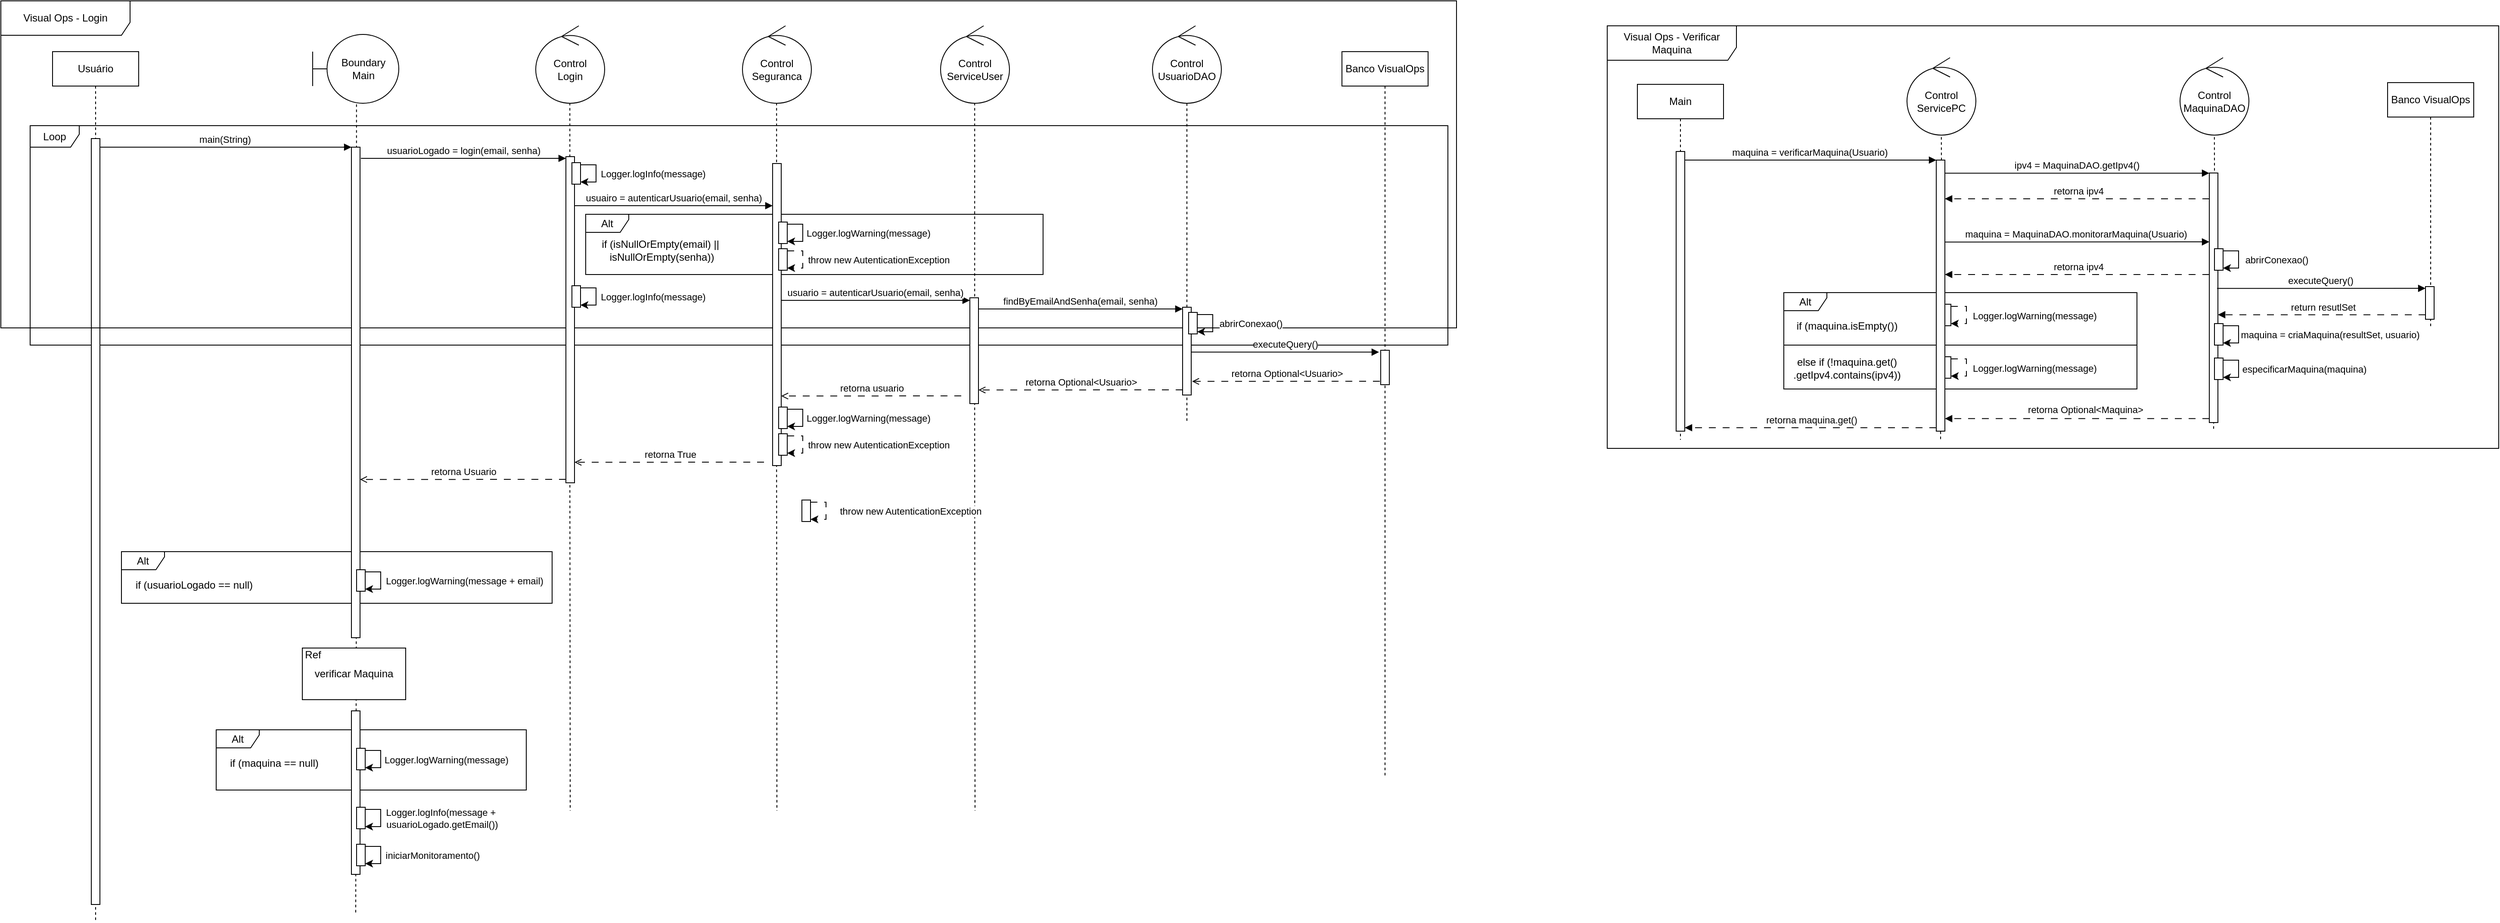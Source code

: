 <mxfile version="24.4.4" type="github">
  <diagram name="Page-1" id="2YBvvXClWsGukQMizWep">
    <mxGraphModel dx="1327" dy="399" grid="1" gridSize="10" guides="1" tooltips="1" connect="1" arrows="1" fold="1" page="1" pageScale="1" pageWidth="850" pageHeight="1100" math="0" shadow="0">
      <root>
        <mxCell id="0" />
        <mxCell id="1" parent="0" />
        <mxCell id="_bEzwFX_pjWzvq1VgmYF-178" value="Alt" style="shape=umlFrame;whiteSpace=wrap;html=1;pointerEvents=0;width=50;height=21;" vertex="1" parent="1">
          <mxGeometry x="-450" y="640" width="500" height="60" as="geometry" />
        </mxCell>
        <mxCell id="_bEzwFX_pjWzvq1VgmYF-5" style="edgeStyle=orthogonalEdgeStyle;rounded=0;orthogonalLoop=1;jettySize=auto;html=1;dashed=1;endArrow=none;endFill=0;exitX=0.509;exitY=1.015;exitDx=0;exitDy=0;exitPerimeter=0;" edge="1" parent="1" source="_bEzwFX_pjWzvq1VgmYF-9">
          <mxGeometry relative="1" as="geometry">
            <mxPoint x="-178" y="1061" as="targetPoint" />
            <mxPoint x="-178" y="150.0" as="sourcePoint" />
          </mxGeometry>
        </mxCell>
        <mxCell id="_bEzwFX_pjWzvq1VgmYF-90" style="edgeStyle=orthogonalEdgeStyle;rounded=0;orthogonalLoop=1;jettySize=auto;html=1;dashed=1;endArrow=none;endFill=0;" edge="1" parent="1" source="_bEzwFX_pjWzvq1VgmYF-89">
          <mxGeometry relative="1" as="geometry">
            <mxPoint x="787" y="490" as="targetPoint" />
          </mxGeometry>
        </mxCell>
        <mxCell id="_bEzwFX_pjWzvq1VgmYF-3" value="Loop" style="shape=umlFrame;whiteSpace=wrap;html=1;pointerEvents=0;width=57;height=25;" vertex="1" parent="1">
          <mxGeometry x="-556" y="145" width="1646" height="255" as="geometry" />
        </mxCell>
        <mxCell id="_bEzwFX_pjWzvq1VgmYF-4" value="Alt" style="shape=umlFrame;whiteSpace=wrap;html=1;pointerEvents=0;width=50;height=21;" vertex="1" parent="1">
          <mxGeometry x="89" y="248" width="531" height="70" as="geometry" />
        </mxCell>
        <mxCell id="_bEzwFX_pjWzvq1VgmYF-6" value="Usuário" style="shape=umlLifeline;perimeter=lifelinePerimeter;whiteSpace=wrap;html=1;container=0;dropTarget=0;collapsible=0;recursiveResize=0;outlineConnect=0;portConstraint=eastwest;newEdgeStyle={&quot;edgeStyle&quot;:&quot;elbowEdgeStyle&quot;,&quot;elbow&quot;:&quot;vertical&quot;,&quot;curved&quot;:0,&quot;rounded&quot;:0};" vertex="1" parent="1">
          <mxGeometry x="-530" y="59" width="100" height="1011" as="geometry" />
        </mxCell>
        <mxCell id="_bEzwFX_pjWzvq1VgmYF-7" value="main(String)" style="html=1;verticalAlign=bottom;endArrow=block;edgeStyle=elbowEdgeStyle;elbow=vertical;curved=0;rounded=0;" edge="1" parent="1" source="_bEzwFX_pjWzvq1VgmYF-8" target="_bEzwFX_pjWzvq1VgmYF-22">
          <mxGeometry x="-0.007" relative="1" as="geometry">
            <mxPoint x="-375" y="180" as="sourcePoint" />
            <Array as="points">
              <mxPoint x="-390" y="170" />
            </Array>
            <mxPoint as="offset" />
          </mxGeometry>
        </mxCell>
        <mxCell id="_bEzwFX_pjWzvq1VgmYF-8" value="" style="html=1;points=[];perimeter=orthogonalPerimeter;outlineConnect=0;targetShapes=umlLifeline;portConstraint=eastwest;newEdgeStyle={&quot;edgeStyle&quot;:&quot;elbowEdgeStyle&quot;,&quot;elbow&quot;:&quot;vertical&quot;,&quot;curved&quot;:0,&quot;rounded&quot;:0};" vertex="1" parent="1">
          <mxGeometry x="-485" y="160" width="10" height="890" as="geometry" />
        </mxCell>
        <mxCell id="_bEzwFX_pjWzvq1VgmYF-9" value="Boundary&lt;div&gt;&lt;span style=&quot;background-color: initial;&quot;&gt;Main&lt;/span&gt;&lt;/div&gt;" style="shape=umlBoundary;whiteSpace=wrap;html=1;" vertex="1" parent="1">
          <mxGeometry x="-228" y="39" width="100" height="80" as="geometry" />
        </mxCell>
        <mxCell id="_bEzwFX_pjWzvq1VgmYF-10" style="edgeStyle=orthogonalEdgeStyle;rounded=0;orthogonalLoop=1;jettySize=auto;html=1;dashed=1;endArrow=none;endFill=0;exitX=0.495;exitY=0.995;exitDx=0;exitDy=0;exitPerimeter=0;" edge="1" parent="1" source="_bEzwFX_pjWzvq1VgmYF-11">
          <mxGeometry relative="1" as="geometry">
            <mxPoint x="71" y="941" as="targetPoint" />
            <mxPoint x="71.0" y="150.0" as="sourcePoint" />
          </mxGeometry>
        </mxCell>
        <mxCell id="_bEzwFX_pjWzvq1VgmYF-11" value="Control&lt;div&gt;&lt;span style=&quot;background-color: initial;&quot;&gt;Login&lt;/span&gt;&lt;/div&gt;" style="ellipse;shape=umlControl;whiteSpace=wrap;html=1;" vertex="1" parent="1">
          <mxGeometry x="31" y="29" width="80" height="90" as="geometry" />
        </mxCell>
        <mxCell id="_bEzwFX_pjWzvq1VgmYF-12" value="Visual Ops - Login" style="shape=umlFrame;whiteSpace=wrap;html=1;pointerEvents=0;width=150;height=40;" vertex="1" parent="1">
          <mxGeometry x="-590" width="1690" height="380" as="geometry" />
        </mxCell>
        <mxCell id="_bEzwFX_pjWzvq1VgmYF-14" value="Banco VisualOps" style="shape=umlLifeline;perimeter=lifelinePerimeter;whiteSpace=wrap;html=1;container=0;dropTarget=0;collapsible=0;recursiveResize=0;outlineConnect=0;portConstraint=eastwest;newEdgeStyle={&quot;edgeStyle&quot;:&quot;elbowEdgeStyle&quot;,&quot;elbow&quot;:&quot;vertical&quot;,&quot;curved&quot;:0,&quot;rounded&quot;:0};" vertex="1" parent="1">
          <mxGeometry x="967" y="59" width="100" height="841" as="geometry" />
        </mxCell>
        <mxCell id="_bEzwFX_pjWzvq1VgmYF-19" value="if (isNullOrEmpty(email) ||&amp;nbsp;&lt;div&gt;isNullOrEmpty(senha))&lt;/div&gt;" style="text;html=1;align=center;verticalAlign=middle;resizable=0;points=[];autosize=1;strokeColor=none;fillColor=none;" vertex="1" parent="1">
          <mxGeometry x="97" y="270" width="160" height="40" as="geometry" />
        </mxCell>
        <mxCell id="_bEzwFX_pjWzvq1VgmYF-22" value="" style="html=1;points=[];perimeter=orthogonalPerimeter;outlineConnect=0;targetShapes=umlLifeline;portConstraint=eastwest;newEdgeStyle={&quot;edgeStyle&quot;:&quot;elbowEdgeStyle&quot;,&quot;elbow&quot;:&quot;vertical&quot;,&quot;curved&quot;:0,&quot;rounded&quot;:0};" vertex="1" parent="1">
          <mxGeometry x="-183" y="170" width="10" height="570" as="geometry" />
        </mxCell>
        <mxCell id="_bEzwFX_pjWzvq1VgmYF-74" style="edgeStyle=orthogonalEdgeStyle;rounded=0;orthogonalLoop=1;jettySize=auto;html=1;dashed=1;endArrow=none;endFill=0;exitX=0.495;exitY=0.995;exitDx=0;exitDy=0;exitPerimeter=0;" edge="1" parent="1" source="_bEzwFX_pjWzvq1VgmYF-75">
          <mxGeometry relative="1" as="geometry">
            <mxPoint x="541" y="941" as="targetPoint" />
            <mxPoint x="541.0" y="150.0" as="sourcePoint" />
          </mxGeometry>
        </mxCell>
        <mxCell id="_bEzwFX_pjWzvq1VgmYF-75" value="Control ServiceUser" style="ellipse;shape=umlControl;whiteSpace=wrap;html=1;" vertex="1" parent="1">
          <mxGeometry x="501" y="29" width="80" height="90" as="geometry" />
        </mxCell>
        <mxCell id="_bEzwFX_pjWzvq1VgmYF-76" style="edgeStyle=orthogonalEdgeStyle;rounded=0;orthogonalLoop=1;jettySize=auto;html=1;dashed=1;endArrow=none;endFill=0;exitX=0.495;exitY=0.995;exitDx=0;exitDy=0;exitPerimeter=0;" edge="1" parent="1" source="_bEzwFX_pjWzvq1VgmYF-77">
          <mxGeometry relative="1" as="geometry">
            <mxPoint x="311" y="941" as="targetPoint" />
            <mxPoint x="311.0" y="150.0" as="sourcePoint" />
          </mxGeometry>
        </mxCell>
        <mxCell id="_bEzwFX_pjWzvq1VgmYF-77" value="Control Seguranca" style="ellipse;shape=umlControl;whiteSpace=wrap;html=1;" vertex="1" parent="1">
          <mxGeometry x="271" y="29" width="80" height="90" as="geometry" />
        </mxCell>
        <mxCell id="_bEzwFX_pjWzvq1VgmYF-78" value="usuarioLogado = login(email, senha)" style="html=1;verticalAlign=bottom;endArrow=block;edgeStyle=elbowEdgeStyle;elbow=vertical;curved=0;rounded=0;" edge="1" parent="1">
          <mxGeometry x="-0.004" relative="1" as="geometry">
            <mxPoint x="-172" y="183" as="sourcePoint" />
            <Array as="points">
              <mxPoint x="-87" y="183" />
            </Array>
            <mxPoint x="66" y="183" as="targetPoint" />
            <mxPoint as="offset" />
          </mxGeometry>
        </mxCell>
        <mxCell id="_bEzwFX_pjWzvq1VgmYF-79" value="" style="html=1;points=[];perimeter=orthogonalPerimeter;outlineConnect=0;targetShapes=umlLifeline;portConstraint=eastwest;newEdgeStyle={&quot;edgeStyle&quot;:&quot;elbowEdgeStyle&quot;,&quot;elbow&quot;:&quot;vertical&quot;,&quot;curved&quot;:0,&quot;rounded&quot;:0};" vertex="1" parent="1">
          <mxGeometry x="66" y="181" width="10" height="379" as="geometry" />
        </mxCell>
        <mxCell id="_bEzwFX_pjWzvq1VgmYF-80" value="usuairo = autenticarUsuario(email, senha)" style="html=1;verticalAlign=bottom;endArrow=block;edgeStyle=elbowEdgeStyle;elbow=vertical;curved=0;rounded=0;" edge="1" parent="1" target="_bEzwFX_pjWzvq1VgmYF-81">
          <mxGeometry x="-0.003" relative="1" as="geometry">
            <mxPoint x="76" y="238" as="sourcePoint" />
            <Array as="points">
              <mxPoint x="161" y="238" />
            </Array>
            <mxPoint x="296" y="238" as="targetPoint" />
            <mxPoint as="offset" />
          </mxGeometry>
        </mxCell>
        <mxCell id="_bEzwFX_pjWzvq1VgmYF-81" value="" style="html=1;points=[];perimeter=orthogonalPerimeter;outlineConnect=0;targetShapes=umlLifeline;portConstraint=eastwest;newEdgeStyle={&quot;edgeStyle&quot;:&quot;elbowEdgeStyle&quot;,&quot;elbow&quot;:&quot;vertical&quot;,&quot;curved&quot;:0,&quot;rounded&quot;:0};" vertex="1" parent="1">
          <mxGeometry x="306" y="189" width="10" height="351" as="geometry" />
        </mxCell>
        <mxCell id="_bEzwFX_pjWzvq1VgmYF-82" value="usuario = autenticarUsuario(email, senha)" style="html=1;verticalAlign=bottom;endArrow=block;edgeStyle=elbowEdgeStyle;elbow=vertical;curved=0;rounded=0;" edge="1" parent="1" target="_bEzwFX_pjWzvq1VgmYF-83">
          <mxGeometry x="-0.005" relative="1" as="geometry">
            <mxPoint x="316" y="348" as="sourcePoint" />
            <Array as="points">
              <mxPoint x="401" y="348" />
            </Array>
            <mxPoint x="525" y="348" as="targetPoint" />
            <mxPoint as="offset" />
          </mxGeometry>
        </mxCell>
        <mxCell id="_bEzwFX_pjWzvq1VgmYF-83" value="" style="html=1;points=[];perimeter=orthogonalPerimeter;outlineConnect=0;targetShapes=umlLifeline;portConstraint=eastwest;newEdgeStyle={&quot;edgeStyle&quot;:&quot;elbowEdgeStyle&quot;,&quot;elbow&quot;:&quot;vertical&quot;,&quot;curved&quot;:0,&quot;rounded&quot;:0};" vertex="1" parent="1">
          <mxGeometry x="535" y="345" width="10" height="123" as="geometry" />
        </mxCell>
        <mxCell id="_bEzwFX_pjWzvq1VgmYF-17" style="edgeStyle=elbowEdgeStyle;rounded=0;orthogonalLoop=1;jettySize=auto;html=1;elbow=horizontal;curved=0;dashed=1;dashPattern=8 8;" edge="1" parent="1" source="_bEzwFX_pjWzvq1VgmYF-24" target="_bEzwFX_pjWzvq1VgmYF-24">
          <mxGeometry relative="1" as="geometry">
            <Array as="points">
              <mxPoint x="341" y="301" />
            </Array>
          </mxGeometry>
        </mxCell>
        <mxCell id="_bEzwFX_pjWzvq1VgmYF-18" value="throw new AutenticationException" style="edgeLabel;html=1;align=center;verticalAlign=middle;resizable=0;points=[];" vertex="1" connectable="0" parent="_bEzwFX_pjWzvq1VgmYF-17">
          <mxGeometry x="0.232" relative="1" as="geometry">
            <mxPoint x="88" y="-6" as="offset" />
          </mxGeometry>
        </mxCell>
        <mxCell id="_bEzwFX_pjWzvq1VgmYF-24" value="" style="html=1;points=[];perimeter=orthogonalPerimeter;outlineConnect=0;targetShapes=umlLifeline;portConstraint=eastwest;newEdgeStyle={&quot;edgeStyle&quot;:&quot;elbowEdgeStyle&quot;,&quot;elbow&quot;:&quot;vertical&quot;,&quot;curved&quot;:0,&quot;rounded&quot;:0};" vertex="1" parent="1">
          <mxGeometry x="313" y="288" width="10" height="25" as="geometry" />
        </mxCell>
        <mxCell id="_bEzwFX_pjWzvq1VgmYF-86" style="edgeStyle=elbowEdgeStyle;rounded=0;orthogonalLoop=1;jettySize=auto;html=1;elbow=horizontal;curved=0;dashed=1;dashPattern=8 8;" edge="1" parent="1" source="_bEzwFX_pjWzvq1VgmYF-88" target="_bEzwFX_pjWzvq1VgmYF-88">
          <mxGeometry relative="1" as="geometry">
            <Array as="points">
              <mxPoint x="368" y="593" />
            </Array>
          </mxGeometry>
        </mxCell>
        <mxCell id="_bEzwFX_pjWzvq1VgmYF-87" value="throw new AutenticationException" style="edgeLabel;html=1;align=center;verticalAlign=middle;resizable=0;points=[];" vertex="1" connectable="0" parent="_bEzwFX_pjWzvq1VgmYF-86">
          <mxGeometry x="0.232" relative="1" as="geometry">
            <mxPoint x="98" y="-6" as="offset" />
          </mxGeometry>
        </mxCell>
        <mxCell id="_bEzwFX_pjWzvq1VgmYF-88" value="" style="html=1;points=[];perimeter=orthogonalPerimeter;outlineConnect=0;targetShapes=umlLifeline;portConstraint=eastwest;newEdgeStyle={&quot;edgeStyle&quot;:&quot;elbowEdgeStyle&quot;,&quot;elbow&quot;:&quot;vertical&quot;,&quot;curved&quot;:0,&quot;rounded&quot;:0};" vertex="1" parent="1">
          <mxGeometry x="340" y="580" width="10" height="25" as="geometry" />
        </mxCell>
        <mxCell id="_bEzwFX_pjWzvq1VgmYF-20" style="edgeStyle=elbowEdgeStyle;rounded=0;orthogonalLoop=1;jettySize=auto;html=1;elbow=horizontal;curved=0;" edge="1" parent="1" source="_bEzwFX_pjWzvq1VgmYF-23" target="_bEzwFX_pjWzvq1VgmYF-23">
          <mxGeometry relative="1" as="geometry">
            <Array as="points">
              <mxPoint x="341" y="270" />
            </Array>
          </mxGeometry>
        </mxCell>
        <mxCell id="_bEzwFX_pjWzvq1VgmYF-21" value="Logger.logWarning(message)" style="edgeLabel;html=1;align=center;verticalAlign=middle;resizable=0;points=[];" vertex="1" connectable="0" parent="_bEzwFX_pjWzvq1VgmYF-20">
          <mxGeometry x="0.232" relative="1" as="geometry">
            <mxPoint x="76" y="-6" as="offset" />
          </mxGeometry>
        </mxCell>
        <mxCell id="_bEzwFX_pjWzvq1VgmYF-23" value="" style="html=1;points=[];perimeter=orthogonalPerimeter;outlineConnect=0;targetShapes=umlLifeline;portConstraint=eastwest;newEdgeStyle={&quot;edgeStyle&quot;:&quot;elbowEdgeStyle&quot;,&quot;elbow&quot;:&quot;vertical&quot;,&quot;curved&quot;:0,&quot;rounded&quot;:0};" vertex="1" parent="1">
          <mxGeometry x="313" y="257" width="10" height="25" as="geometry" />
        </mxCell>
        <mxCell id="_bEzwFX_pjWzvq1VgmYF-84" value="findByEmailAndSenha(email, senha)" style="html=1;verticalAlign=bottom;endArrow=block;edgeStyle=elbowEdgeStyle;elbow=vertical;curved=0;rounded=0;" edge="1" parent="1">
          <mxGeometry x="-0.003" relative="1" as="geometry">
            <mxPoint x="545" y="358" as="sourcePoint" />
            <Array as="points">
              <mxPoint x="630" y="358" />
            </Array>
            <mxPoint x="782" y="358" as="targetPoint" />
            <mxPoint as="offset" />
          </mxGeometry>
        </mxCell>
        <mxCell id="_bEzwFX_pjWzvq1VgmYF-85" value="" style="html=1;points=[];perimeter=orthogonalPerimeter;outlineConnect=0;targetShapes=umlLifeline;portConstraint=eastwest;newEdgeStyle={&quot;edgeStyle&quot;:&quot;elbowEdgeStyle&quot;,&quot;elbow&quot;:&quot;vertical&quot;,&quot;curved&quot;:0,&quot;rounded&quot;:0};" vertex="1" parent="1">
          <mxGeometry x="782" y="356" width="10" height="102" as="geometry" />
        </mxCell>
        <mxCell id="_bEzwFX_pjWzvq1VgmYF-89" value="Control UsuarioDAO" style="ellipse;shape=umlControl;whiteSpace=wrap;html=1;" vertex="1" parent="1">
          <mxGeometry x="747" y="29" width="80" height="90" as="geometry" />
        </mxCell>
        <mxCell id="_bEzwFX_pjWzvq1VgmYF-91" value="" style="html=1;points=[];perimeter=orthogonalPerimeter;outlineConnect=0;targetShapes=umlLifeline;portConstraint=eastwest;newEdgeStyle={&quot;edgeStyle&quot;:&quot;elbowEdgeStyle&quot;,&quot;elbow&quot;:&quot;vertical&quot;,&quot;curved&quot;:0,&quot;rounded&quot;:0};" vertex="1" parent="1">
          <mxGeometry x="1012" y="406" width="10" height="40" as="geometry" />
        </mxCell>
        <mxCell id="_bEzwFX_pjWzvq1VgmYF-92" style="edgeStyle=elbowEdgeStyle;rounded=0;orthogonalLoop=1;jettySize=auto;html=1;elbow=horizontal;curved=0;" edge="1" parent="1" source="_bEzwFX_pjWzvq1VgmYF-94" target="_bEzwFX_pjWzvq1VgmYF-94">
          <mxGeometry relative="1" as="geometry">
            <Array as="points">
              <mxPoint x="817" y="375" />
            </Array>
          </mxGeometry>
        </mxCell>
        <mxCell id="_bEzwFX_pjWzvq1VgmYF-93" value="abrirConexao()" style="edgeLabel;html=1;align=center;verticalAlign=middle;resizable=0;points=[];" vertex="1" connectable="0" parent="_bEzwFX_pjWzvq1VgmYF-92">
          <mxGeometry x="0.232" relative="1" as="geometry">
            <mxPoint x="44" y="-6" as="offset" />
          </mxGeometry>
        </mxCell>
        <mxCell id="_bEzwFX_pjWzvq1VgmYF-94" value="" style="html=1;points=[];perimeter=orthogonalPerimeter;outlineConnect=0;targetShapes=umlLifeline;portConstraint=eastwest;newEdgeStyle={&quot;edgeStyle&quot;:&quot;elbowEdgeStyle&quot;,&quot;elbow&quot;:&quot;vertical&quot;,&quot;curved&quot;:0,&quot;rounded&quot;:0};" vertex="1" parent="1">
          <mxGeometry x="789" y="362" width="10" height="25" as="geometry" />
        </mxCell>
        <mxCell id="_bEzwFX_pjWzvq1VgmYF-95" value="executeQuery()" style="html=1;verticalAlign=bottom;endArrow=block;edgeStyle=elbowEdgeStyle;elbow=vertical;curved=0;rounded=0;" edge="1" parent="1">
          <mxGeometry x="-0.003" relative="1" as="geometry">
            <mxPoint x="792" y="408.14" as="sourcePoint" />
            <Array as="points">
              <mxPoint x="877" y="408.14" />
            </Array>
            <mxPoint x="1010" y="408" as="targetPoint" />
            <mxPoint as="offset" />
          </mxGeometry>
        </mxCell>
        <mxCell id="_bEzwFX_pjWzvq1VgmYF-97" value="retorna Optional&amp;lt;Usuario&amp;gt;" style="html=1;verticalAlign=bottom;endArrow=open;edgeStyle=elbowEdgeStyle;elbow=vertical;curved=0;rounded=0;dashed=1;dashPattern=8 8;endFill=0;" edge="1" parent="1">
          <mxGeometry x="-0.003" relative="1" as="geometry">
            <mxPoint x="1011" y="442" as="sourcePoint" />
            <Array as="points">
              <mxPoint x="878" y="442.14" />
            </Array>
            <mxPoint x="793" y="442.14" as="targetPoint" />
            <mxPoint as="offset" />
          </mxGeometry>
        </mxCell>
        <mxCell id="_bEzwFX_pjWzvq1VgmYF-98" value="retorna Optional&amp;lt;Usuario&amp;gt;" style="html=1;verticalAlign=bottom;endArrow=open;edgeStyle=elbowEdgeStyle;elbow=vertical;curved=0;rounded=0;dashed=1;dashPattern=8 8;endFill=0;" edge="1" parent="1">
          <mxGeometry x="-0.003" relative="1" as="geometry">
            <mxPoint x="782" y="452" as="sourcePoint" />
            <Array as="points">
              <mxPoint x="649" y="452.14" />
            </Array>
            <mxPoint x="545" y="452.14" as="targetPoint" />
            <mxPoint as="offset" />
          </mxGeometry>
        </mxCell>
        <mxCell id="_bEzwFX_pjWzvq1VgmYF-99" value="retorna usuario" style="html=1;verticalAlign=bottom;endArrow=open;edgeStyle=elbowEdgeStyle;elbow=vertical;curved=0;rounded=0;dashed=1;dashPattern=8 8;endFill=0;" edge="1" parent="1">
          <mxGeometry x="-0.003" relative="1" as="geometry">
            <mxPoint x="525" y="459" as="sourcePoint" />
            <Array as="points">
              <mxPoint x="392" y="459.14" />
            </Array>
            <mxPoint x="316" y="459.14" as="targetPoint" />
            <mxPoint as="offset" />
          </mxGeometry>
        </mxCell>
        <mxCell id="_bEzwFX_pjWzvq1VgmYF-100" style="edgeStyle=elbowEdgeStyle;rounded=0;orthogonalLoop=1;jettySize=auto;html=1;elbow=horizontal;curved=0;dashed=1;dashPattern=8 8;" edge="1" parent="1" source="_bEzwFX_pjWzvq1VgmYF-102" target="_bEzwFX_pjWzvq1VgmYF-102">
          <mxGeometry relative="1" as="geometry">
            <Array as="points">
              <mxPoint x="341" y="516" />
            </Array>
          </mxGeometry>
        </mxCell>
        <mxCell id="_bEzwFX_pjWzvq1VgmYF-101" value="throw new AutenticationException" style="edgeLabel;html=1;align=center;verticalAlign=middle;resizable=0;points=[];" vertex="1" connectable="0" parent="_bEzwFX_pjWzvq1VgmYF-100">
          <mxGeometry x="0.232" relative="1" as="geometry">
            <mxPoint x="88" y="-6" as="offset" />
          </mxGeometry>
        </mxCell>
        <mxCell id="_bEzwFX_pjWzvq1VgmYF-102" value="" style="html=1;points=[];perimeter=orthogonalPerimeter;outlineConnect=0;targetShapes=umlLifeline;portConstraint=eastwest;newEdgeStyle={&quot;edgeStyle&quot;:&quot;elbowEdgeStyle&quot;,&quot;elbow&quot;:&quot;vertical&quot;,&quot;curved&quot;:0,&quot;rounded&quot;:0};" vertex="1" parent="1">
          <mxGeometry x="313" y="503" width="10" height="25" as="geometry" />
        </mxCell>
        <mxCell id="_bEzwFX_pjWzvq1VgmYF-103" style="edgeStyle=elbowEdgeStyle;rounded=0;orthogonalLoop=1;jettySize=auto;html=1;elbow=horizontal;curved=0;" edge="1" parent="1" source="_bEzwFX_pjWzvq1VgmYF-105" target="_bEzwFX_pjWzvq1VgmYF-105">
          <mxGeometry relative="1" as="geometry">
            <Array as="points">
              <mxPoint x="341" y="485" />
            </Array>
          </mxGeometry>
        </mxCell>
        <mxCell id="_bEzwFX_pjWzvq1VgmYF-104" value="Logger.logWarning(message)" style="edgeLabel;html=1;align=center;verticalAlign=middle;resizable=0;points=[];" vertex="1" connectable="0" parent="_bEzwFX_pjWzvq1VgmYF-103">
          <mxGeometry x="0.232" relative="1" as="geometry">
            <mxPoint x="76" y="-6" as="offset" />
          </mxGeometry>
        </mxCell>
        <mxCell id="_bEzwFX_pjWzvq1VgmYF-105" value="" style="html=1;points=[];perimeter=orthogonalPerimeter;outlineConnect=0;targetShapes=umlLifeline;portConstraint=eastwest;newEdgeStyle={&quot;edgeStyle&quot;:&quot;elbowEdgeStyle&quot;,&quot;elbow&quot;:&quot;vertical&quot;,&quot;curved&quot;:0,&quot;rounded&quot;:0};" vertex="1" parent="1">
          <mxGeometry x="313" y="472" width="10" height="25" as="geometry" />
        </mxCell>
        <mxCell id="_bEzwFX_pjWzvq1VgmYF-106" value="retorna True" style="html=1;verticalAlign=bottom;endArrow=open;edgeStyle=elbowEdgeStyle;elbow=vertical;curved=0;rounded=0;dashed=1;dashPattern=8 8;endFill=0;" edge="1" parent="1">
          <mxGeometry x="-0.003" relative="1" as="geometry">
            <mxPoint x="296" y="536" as="sourcePoint" />
            <Array as="points">
              <mxPoint x="163" y="536.14" />
            </Array>
            <mxPoint x="76" y="536.14" as="targetPoint" />
            <mxPoint as="offset" />
          </mxGeometry>
        </mxCell>
        <mxCell id="_bEzwFX_pjWzvq1VgmYF-107" style="edgeStyle=elbowEdgeStyle;rounded=0;orthogonalLoop=1;jettySize=auto;html=1;elbow=horizontal;curved=0;" edge="1" parent="1" source="_bEzwFX_pjWzvq1VgmYF-109" target="_bEzwFX_pjWzvq1VgmYF-109">
          <mxGeometry relative="1" as="geometry">
            <Array as="points">
              <mxPoint x="101" y="201" />
            </Array>
          </mxGeometry>
        </mxCell>
        <mxCell id="_bEzwFX_pjWzvq1VgmYF-108" value="Logger.logInfo(message)" style="edgeLabel;html=1;align=center;verticalAlign=middle;resizable=0;points=[];" vertex="1" connectable="0" parent="_bEzwFX_pjWzvq1VgmYF-107">
          <mxGeometry x="0.232" relative="1" as="geometry">
            <mxPoint x="66" y="-6" as="offset" />
          </mxGeometry>
        </mxCell>
        <mxCell id="_bEzwFX_pjWzvq1VgmYF-109" value="" style="html=1;points=[];perimeter=orthogonalPerimeter;outlineConnect=0;targetShapes=umlLifeline;portConstraint=eastwest;newEdgeStyle={&quot;edgeStyle&quot;:&quot;elbowEdgeStyle&quot;,&quot;elbow&quot;:&quot;vertical&quot;,&quot;curved&quot;:0,&quot;rounded&quot;:0};" vertex="1" parent="1">
          <mxGeometry x="73" y="188" width="10" height="25" as="geometry" />
        </mxCell>
        <mxCell id="_bEzwFX_pjWzvq1VgmYF-111" style="edgeStyle=elbowEdgeStyle;rounded=0;orthogonalLoop=1;jettySize=auto;html=1;elbow=horizontal;curved=0;" edge="1" parent="1" source="_bEzwFX_pjWzvq1VgmYF-113" target="_bEzwFX_pjWzvq1VgmYF-113">
          <mxGeometry relative="1" as="geometry">
            <Array as="points">
              <mxPoint x="101" y="344" />
            </Array>
          </mxGeometry>
        </mxCell>
        <mxCell id="_bEzwFX_pjWzvq1VgmYF-112" value="Logger.logInfo(message)" style="edgeLabel;html=1;align=center;verticalAlign=middle;resizable=0;points=[];" vertex="1" connectable="0" parent="_bEzwFX_pjWzvq1VgmYF-111">
          <mxGeometry x="0.232" relative="1" as="geometry">
            <mxPoint x="66" y="-6" as="offset" />
          </mxGeometry>
        </mxCell>
        <mxCell id="_bEzwFX_pjWzvq1VgmYF-113" value="" style="html=1;points=[];perimeter=orthogonalPerimeter;outlineConnect=0;targetShapes=umlLifeline;portConstraint=eastwest;newEdgeStyle={&quot;edgeStyle&quot;:&quot;elbowEdgeStyle&quot;,&quot;elbow&quot;:&quot;vertical&quot;,&quot;curved&quot;:0,&quot;rounded&quot;:0};" vertex="1" parent="1">
          <mxGeometry x="73" y="331" width="10" height="25" as="geometry" />
        </mxCell>
        <mxCell id="_bEzwFX_pjWzvq1VgmYF-114" value="retorna Usuario" style="html=1;verticalAlign=bottom;endArrow=open;edgeStyle=elbowEdgeStyle;elbow=vertical;curved=0;rounded=0;dashed=1;dashPattern=8 8;endFill=0;" edge="1" parent="1" target="_bEzwFX_pjWzvq1VgmYF-22">
          <mxGeometry x="-0.003" relative="1" as="geometry">
            <mxPoint x="66" y="556" as="sourcePoint" />
            <Array as="points">
              <mxPoint x="-67" y="556.14" />
            </Array>
            <mxPoint x="-154" y="556.14" as="targetPoint" />
            <mxPoint as="offset" />
          </mxGeometry>
        </mxCell>
        <mxCell id="_bEzwFX_pjWzvq1VgmYF-119" value="" style="group" vertex="1" connectable="0" parent="1">
          <mxGeometry x="-248" y="745" width="128" height="67" as="geometry" />
        </mxCell>
        <mxCell id="_bEzwFX_pjWzvq1VgmYF-118" value="verificar Maquina" style="whiteSpace=wrap;html=1;" vertex="1" parent="_bEzwFX_pjWzvq1VgmYF-119">
          <mxGeometry x="8" y="7" width="120" height="60" as="geometry" />
        </mxCell>
        <mxCell id="_bEzwFX_pjWzvq1VgmYF-117" value="Ref" style="text;html=1;align=center;verticalAlign=middle;resizable=0;points=[];autosize=1;strokeColor=none;fillColor=none;" vertex="1" parent="_bEzwFX_pjWzvq1VgmYF-119">
          <mxGeometry width="40" height="30" as="geometry" />
        </mxCell>
        <mxCell id="_bEzwFX_pjWzvq1VgmYF-120" value="Visual Ops - Verificar Maquina" style="shape=umlFrame;whiteSpace=wrap;html=1;pointerEvents=0;width=150;height=40;" vertex="1" parent="1">
          <mxGeometry x="1275" y="29" width="1035" height="491" as="geometry" />
        </mxCell>
        <mxCell id="_bEzwFX_pjWzvq1VgmYF-121" style="edgeStyle=orthogonalEdgeStyle;rounded=0;orthogonalLoop=1;jettySize=auto;html=1;dashed=1;endArrow=none;endFill=0;exitX=0.509;exitY=1.015;exitDx=0;exitDy=0;exitPerimeter=0;" edge="1" parent="1">
          <mxGeometry relative="1" as="geometry">
            <mxPoint x="1662" y="510" as="targetPoint" />
            <mxPoint x="1662.9" y="158.2" as="sourcePoint" />
          </mxGeometry>
        </mxCell>
        <mxCell id="_bEzwFX_pjWzvq1VgmYF-122" value="Main" style="shape=umlLifeline;perimeter=lifelinePerimeter;whiteSpace=wrap;html=1;container=0;dropTarget=0;collapsible=0;recursiveResize=0;outlineConnect=0;portConstraint=eastwest;newEdgeStyle={&quot;edgeStyle&quot;:&quot;elbowEdgeStyle&quot;,&quot;elbow&quot;:&quot;vertical&quot;,&quot;curved&quot;:0,&quot;rounded&quot;:0};" vertex="1" parent="1">
          <mxGeometry x="1310" y="97" width="100" height="413" as="geometry" />
        </mxCell>
        <mxCell id="_bEzwFX_pjWzvq1VgmYF-123" value="maquina = verificarMaquina(Usuario)" style="html=1;verticalAlign=bottom;endArrow=block;edgeStyle=elbowEdgeStyle;elbow=vertical;curved=0;rounded=0;" edge="1" parent="1" source="_bEzwFX_pjWzvq1VgmYF-124" target="_bEzwFX_pjWzvq1VgmYF-126">
          <mxGeometry x="-0.007" relative="1" as="geometry">
            <mxPoint x="1465" y="195" as="sourcePoint" />
            <Array as="points">
              <mxPoint x="1450" y="185" />
            </Array>
            <mxPoint as="offset" />
          </mxGeometry>
        </mxCell>
        <mxCell id="_bEzwFX_pjWzvq1VgmYF-124" value="" style="html=1;points=[];perimeter=orthogonalPerimeter;outlineConnect=0;targetShapes=umlLifeline;portConstraint=eastwest;newEdgeStyle={&quot;edgeStyle&quot;:&quot;elbowEdgeStyle&quot;,&quot;elbow&quot;:&quot;vertical&quot;,&quot;curved&quot;:0,&quot;rounded&quot;:0};" vertex="1" parent="1">
          <mxGeometry x="1355" y="175" width="10" height="325" as="geometry" />
        </mxCell>
        <mxCell id="_bEzwFX_pjWzvq1VgmYF-127" value="retorna maquina.get()" style="html=1;verticalAlign=bottom;endArrow=block;edgeStyle=elbowEdgeStyle;elbow=vertical;curved=0;rounded=0;dashed=1;dashPattern=8 8;" edge="1" parent="1">
          <mxGeometry x="-0.007" relative="1" as="geometry">
            <mxPoint x="1657" y="496" as="sourcePoint" />
            <Array as="points">
              <mxPoint x="1450" y="496" />
            </Array>
            <mxPoint as="offset" />
            <mxPoint x="1365" y="496" as="targetPoint" />
          </mxGeometry>
        </mxCell>
        <mxCell id="_bEzwFX_pjWzvq1VgmYF-128" value="Control ServicePC" style="ellipse;shape=umlControl;whiteSpace=wrap;html=1;" vertex="1" parent="1">
          <mxGeometry x="1623" y="66" width="80" height="90" as="geometry" />
        </mxCell>
        <mxCell id="_bEzwFX_pjWzvq1VgmYF-135" value="Alt" style="shape=umlFrame;whiteSpace=wrap;html=1;pointerEvents=0;width=50;height=21;" vertex="1" parent="1">
          <mxGeometry x="1480" y="339" width="410" height="112" as="geometry" />
        </mxCell>
        <mxCell id="_bEzwFX_pjWzvq1VgmYF-136" value="if (maquina.isEmpty()&lt;span style=&quot;background-color: initial;&quot;&gt;)&lt;/span&gt;" style="text;html=1;align=center;verticalAlign=middle;resizable=0;points=[];autosize=1;strokeColor=none;fillColor=none;" vertex="1" parent="1">
          <mxGeometry x="1483" y="363" width="140" height="30" as="geometry" />
        </mxCell>
        <mxCell id="_bEzwFX_pjWzvq1VgmYF-137" style="edgeStyle=elbowEdgeStyle;rounded=0;orthogonalLoop=1;jettySize=auto;html=1;elbow=horizontal;curved=0;dashed=1;dashPattern=8 8;" edge="1" parent="1" source="_bEzwFX_pjWzvq1VgmYF-139" target="_bEzwFX_pjWzvq1VgmYF-139">
          <mxGeometry relative="1" as="geometry">
            <Array as="points">
              <mxPoint x="1692" y="365.5" />
            </Array>
          </mxGeometry>
        </mxCell>
        <mxCell id="_bEzwFX_pjWzvq1VgmYF-138" value="Logger.logWarning(message)" style="edgeLabel;html=1;align=center;verticalAlign=middle;resizable=0;points=[];" vertex="1" connectable="0" parent="_bEzwFX_pjWzvq1VgmYF-137">
          <mxGeometry x="0.232" relative="1" as="geometry">
            <mxPoint x="79" y="-6" as="offset" />
          </mxGeometry>
        </mxCell>
        <mxCell id="_bEzwFX_pjWzvq1VgmYF-139" value="" style="html=1;points=[];perimeter=orthogonalPerimeter;outlineConnect=0;targetShapes=umlLifeline;portConstraint=eastwest;newEdgeStyle={&quot;edgeStyle&quot;:&quot;elbowEdgeStyle&quot;,&quot;elbow&quot;:&quot;vertical&quot;,&quot;curved&quot;:0,&quot;rounded&quot;:0};" vertex="1" parent="1">
          <mxGeometry x="1664" y="352.5" width="10" height="25" as="geometry" />
        </mxCell>
        <mxCell id="_bEzwFX_pjWzvq1VgmYF-140" value="" style="line;strokeWidth=1;fillColor=none;align=left;verticalAlign=middle;spacingTop=-1;spacingLeft=3;spacingRight=3;rotatable=0;labelPosition=right;points=[];portConstraint=eastwest;strokeColor=inherit;" vertex="1" parent="1">
          <mxGeometry x="1480" y="396" width="410" height="8" as="geometry" />
        </mxCell>
        <mxCell id="_bEzwFX_pjWzvq1VgmYF-141" style="edgeStyle=elbowEdgeStyle;rounded=0;orthogonalLoop=1;jettySize=auto;html=1;elbow=horizontal;curved=0;dashed=1;dashPattern=8 8;" edge="1" parent="1" source="_bEzwFX_pjWzvq1VgmYF-143" target="_bEzwFX_pjWzvq1VgmYF-143">
          <mxGeometry relative="1" as="geometry">
            <Array as="points">
              <mxPoint x="1692" y="426.5" />
            </Array>
          </mxGeometry>
        </mxCell>
        <mxCell id="_bEzwFX_pjWzvq1VgmYF-142" value="Logger.logWarning(message)" style="edgeLabel;html=1;align=center;verticalAlign=middle;resizable=0;points=[];" vertex="1" connectable="0" parent="_bEzwFX_pjWzvq1VgmYF-141">
          <mxGeometry x="0.232" relative="1" as="geometry">
            <mxPoint x="79" y="-6" as="offset" />
          </mxGeometry>
        </mxCell>
        <mxCell id="_bEzwFX_pjWzvq1VgmYF-143" value="" style="html=1;points=[];perimeter=orthogonalPerimeter;outlineConnect=0;targetShapes=umlLifeline;portConstraint=eastwest;newEdgeStyle={&quot;edgeStyle&quot;:&quot;elbowEdgeStyle&quot;,&quot;elbow&quot;:&quot;vertical&quot;,&quot;curved&quot;:0,&quot;rounded&quot;:0};" vertex="1" parent="1">
          <mxGeometry x="1664" y="413.5" width="10" height="25" as="geometry" />
        </mxCell>
        <mxCell id="_bEzwFX_pjWzvq1VgmYF-144" value="else if (!maquina.get()&lt;div&gt;&lt;span style=&quot;background-color: initial;&quot;&gt;.getIpv4.contains(ipv4))&lt;/span&gt;&lt;/div&gt;" style="text;html=1;align=center;verticalAlign=middle;resizable=0;points=[];autosize=1;strokeColor=none;fillColor=none;" vertex="1" parent="1">
          <mxGeometry x="1478" y="407" width="150" height="40" as="geometry" />
        </mxCell>
        <mxCell id="_bEzwFX_pjWzvq1VgmYF-147" style="edgeStyle=orthogonalEdgeStyle;rounded=0;orthogonalLoop=1;jettySize=auto;html=1;dashed=1;endArrow=none;endFill=0;exitX=0.509;exitY=1.015;exitDx=0;exitDy=0;exitPerimeter=0;" edge="1" parent="1">
          <mxGeometry relative="1" as="geometry">
            <mxPoint x="1979" y="500" as="targetPoint" />
            <mxPoint x="1979.9" y="158.2" as="sourcePoint" />
          </mxGeometry>
        </mxCell>
        <mxCell id="_bEzwFX_pjWzvq1VgmYF-148" value="" style="html=1;points=[];perimeter=orthogonalPerimeter;outlineConnect=0;targetShapes=umlLifeline;portConstraint=eastwest;newEdgeStyle={&quot;edgeStyle&quot;:&quot;elbowEdgeStyle&quot;,&quot;elbow&quot;:&quot;vertical&quot;,&quot;curved&quot;:0,&quot;rounded&quot;:0};" vertex="1" parent="1">
          <mxGeometry x="1974" y="200" width="10" height="290" as="geometry" />
        </mxCell>
        <mxCell id="_bEzwFX_pjWzvq1VgmYF-149" value="Control MaquinaDAO" style="ellipse;shape=umlControl;whiteSpace=wrap;html=1;" vertex="1" parent="1">
          <mxGeometry x="1940" y="66" width="80" height="90" as="geometry" />
        </mxCell>
        <mxCell id="_bEzwFX_pjWzvq1VgmYF-151" value="ipv4 = MaquinaDAO.getIpv4()" style="html=1;verticalAlign=bottom;endArrow=block;edgeStyle=elbowEdgeStyle;elbow=vertical;curved=0;rounded=0;" edge="1" parent="1" target="_bEzwFX_pjWzvq1VgmYF-148">
          <mxGeometry x="-0.007" relative="1" as="geometry">
            <mxPoint x="1667" y="200.21" as="sourcePoint" />
            <Array as="points">
              <mxPoint x="1752" y="200.21" />
            </Array>
            <mxPoint as="offset" />
            <mxPoint x="1959" y="200.21" as="targetPoint" />
          </mxGeometry>
        </mxCell>
        <mxCell id="_bEzwFX_pjWzvq1VgmYF-152" value="maquina = MaquinaDAO.monitorarMaquina(Usuario)" style="html=1;verticalAlign=bottom;endArrow=block;edgeStyle=elbowEdgeStyle;elbow=vertical;curved=0;rounded=0;" edge="1" parent="1">
          <mxGeometry x="-0.007" relative="1" as="geometry">
            <mxPoint x="1667" y="280.21" as="sourcePoint" />
            <Array as="points">
              <mxPoint x="1980" y="280" />
            </Array>
            <mxPoint as="offset" />
            <mxPoint x="1974" y="280" as="targetPoint" />
          </mxGeometry>
        </mxCell>
        <mxCell id="_bEzwFX_pjWzvq1VgmYF-153" value="retorna ipv4" style="html=1;verticalAlign=bottom;endArrow=block;edgeStyle=elbowEdgeStyle;elbow=vertical;curved=0;rounded=0;dashed=1;dashPattern=8 8;" edge="1" parent="1" target="_bEzwFX_pjWzvq1VgmYF-126">
          <mxGeometry x="-0.007" relative="1" as="geometry">
            <mxPoint x="1974" y="230.0" as="sourcePoint" />
            <Array as="points">
              <mxPoint x="1767" y="230.0" />
            </Array>
            <mxPoint as="offset" />
            <mxPoint x="1682" y="230.0" as="targetPoint" />
          </mxGeometry>
        </mxCell>
        <mxCell id="_bEzwFX_pjWzvq1VgmYF-154" value="retorna ipv4" style="html=1;verticalAlign=bottom;endArrow=block;edgeStyle=elbowEdgeStyle;elbow=vertical;curved=0;rounded=0;dashed=1;dashPattern=8 8;" edge="1" parent="1">
          <mxGeometry x="-0.007" relative="1" as="geometry">
            <mxPoint x="1974" y="318" as="sourcePoint" />
            <Array as="points">
              <mxPoint x="1767" y="318" />
            </Array>
            <mxPoint as="offset" />
            <mxPoint x="1667" y="318" as="targetPoint" />
          </mxGeometry>
        </mxCell>
        <mxCell id="_bEzwFX_pjWzvq1VgmYF-155" style="edgeStyle=elbowEdgeStyle;rounded=0;orthogonalLoop=1;jettySize=auto;html=1;elbow=horizontal;curved=0;" edge="1" parent="1" source="_bEzwFX_pjWzvq1VgmYF-157" target="_bEzwFX_pjWzvq1VgmYF-157">
          <mxGeometry relative="1" as="geometry">
            <Array as="points">
              <mxPoint x="2008" y="301" />
            </Array>
          </mxGeometry>
        </mxCell>
        <mxCell id="_bEzwFX_pjWzvq1VgmYF-156" value="abrirConexao()" style="edgeLabel;html=1;align=center;verticalAlign=middle;resizable=0;points=[];" vertex="1" connectable="0" parent="_bEzwFX_pjWzvq1VgmYF-155">
          <mxGeometry x="0.232" relative="1" as="geometry">
            <mxPoint x="44" y="-6" as="offset" />
          </mxGeometry>
        </mxCell>
        <mxCell id="_bEzwFX_pjWzvq1VgmYF-157" value="" style="html=1;points=[];perimeter=orthogonalPerimeter;outlineConnect=0;targetShapes=umlLifeline;portConstraint=eastwest;newEdgeStyle={&quot;edgeStyle&quot;:&quot;elbowEdgeStyle&quot;,&quot;elbow&quot;:&quot;vertical&quot;,&quot;curved&quot;:0,&quot;rounded&quot;:0};" vertex="1" parent="1">
          <mxGeometry x="1980" y="288" width="10" height="25" as="geometry" />
        </mxCell>
        <mxCell id="_bEzwFX_pjWzvq1VgmYF-158" value="executeQuery()" style="html=1;verticalAlign=bottom;endArrow=block;edgeStyle=elbowEdgeStyle;elbow=vertical;curved=0;rounded=0;" edge="1" parent="1" target="_bEzwFX_pjWzvq1VgmYF-160">
          <mxGeometry x="-0.003" relative="1" as="geometry">
            <mxPoint x="1983" y="334.14" as="sourcePoint" />
            <Array as="points" />
            <mxPoint x="2180" y="334" as="targetPoint" />
            <mxPoint as="offset" />
          </mxGeometry>
        </mxCell>
        <mxCell id="_bEzwFX_pjWzvq1VgmYF-159" value="Banco VisualOps" style="shape=umlLifeline;perimeter=lifelinePerimeter;whiteSpace=wrap;html=1;container=0;dropTarget=0;collapsible=0;recursiveResize=0;outlineConnect=0;portConstraint=eastwest;newEdgeStyle={&quot;edgeStyle&quot;:&quot;elbowEdgeStyle&quot;,&quot;elbow&quot;:&quot;vertical&quot;,&quot;curved&quot;:0,&quot;rounded&quot;:0};" vertex="1" parent="1">
          <mxGeometry x="2181" y="95" width="100" height="285" as="geometry" />
        </mxCell>
        <mxCell id="_bEzwFX_pjWzvq1VgmYF-160" value="" style="html=1;points=[];perimeter=orthogonalPerimeter;outlineConnect=0;targetShapes=umlLifeline;portConstraint=eastwest;newEdgeStyle={&quot;edgeStyle&quot;:&quot;elbowEdgeStyle&quot;,&quot;elbow&quot;:&quot;vertical&quot;,&quot;curved&quot;:0,&quot;rounded&quot;:0};" vertex="1" parent="1">
          <mxGeometry x="2225" y="332" width="10" height="38" as="geometry" />
        </mxCell>
        <mxCell id="_bEzwFX_pjWzvq1VgmYF-161" style="edgeStyle=elbowEdgeStyle;rounded=0;orthogonalLoop=1;jettySize=auto;html=1;elbow=horizontal;curved=0;" edge="1" parent="1" source="_bEzwFX_pjWzvq1VgmYF-163" target="_bEzwFX_pjWzvq1VgmYF-163">
          <mxGeometry relative="1" as="geometry">
            <Array as="points">
              <mxPoint x="2008" y="388" />
            </Array>
          </mxGeometry>
        </mxCell>
        <mxCell id="_bEzwFX_pjWzvq1VgmYF-162" value="maquina = criaMaquina(resultSet, usuario)" style="edgeLabel;html=1;align=center;verticalAlign=middle;resizable=0;points=[];" vertex="1" connectable="0" parent="_bEzwFX_pjWzvq1VgmYF-161">
          <mxGeometry x="0.232" relative="1" as="geometry">
            <mxPoint x="106" y="-6" as="offset" />
          </mxGeometry>
        </mxCell>
        <mxCell id="_bEzwFX_pjWzvq1VgmYF-163" value="" style="html=1;points=[];perimeter=orthogonalPerimeter;outlineConnect=0;targetShapes=umlLifeline;portConstraint=eastwest;newEdgeStyle={&quot;edgeStyle&quot;:&quot;elbowEdgeStyle&quot;,&quot;elbow&quot;:&quot;vertical&quot;,&quot;curved&quot;:0,&quot;rounded&quot;:0};" vertex="1" parent="1">
          <mxGeometry x="1980" y="375" width="10" height="25" as="geometry" />
        </mxCell>
        <mxCell id="_bEzwFX_pjWzvq1VgmYF-164" value="return resutlSet" style="html=1;verticalAlign=bottom;endArrow=block;edgeStyle=elbowEdgeStyle;elbow=vertical;curved=0;rounded=0;dashed=1;dashPattern=8 8;" edge="1" parent="1" source="_bEzwFX_pjWzvq1VgmYF-160" target="_bEzwFX_pjWzvq1VgmYF-148">
          <mxGeometry x="-0.007" relative="1" as="geometry">
            <mxPoint x="2205" y="364.71" as="sourcePoint" />
            <Array as="points">
              <mxPoint x="1998" y="364.71" />
            </Array>
            <mxPoint as="offset" />
            <mxPoint x="1898" y="364.71" as="targetPoint" />
          </mxGeometry>
        </mxCell>
        <mxCell id="_bEzwFX_pjWzvq1VgmYF-165" style="edgeStyle=elbowEdgeStyle;rounded=0;orthogonalLoop=1;jettySize=auto;html=1;elbow=horizontal;curved=0;" edge="1" parent="1" source="_bEzwFX_pjWzvq1VgmYF-167" target="_bEzwFX_pjWzvq1VgmYF-167">
          <mxGeometry relative="1" as="geometry">
            <Array as="points">
              <mxPoint x="2008" y="428" />
            </Array>
          </mxGeometry>
        </mxCell>
        <mxCell id="_bEzwFX_pjWzvq1VgmYF-166" value="especificarMaquina(maquina)" style="edgeLabel;html=1;align=center;verticalAlign=middle;resizable=0;points=[];" vertex="1" connectable="0" parent="_bEzwFX_pjWzvq1VgmYF-165">
          <mxGeometry x="0.232" relative="1" as="geometry">
            <mxPoint x="76" y="-6" as="offset" />
          </mxGeometry>
        </mxCell>
        <mxCell id="_bEzwFX_pjWzvq1VgmYF-167" value="" style="html=1;points=[];perimeter=orthogonalPerimeter;outlineConnect=0;targetShapes=umlLifeline;portConstraint=eastwest;newEdgeStyle={&quot;edgeStyle&quot;:&quot;elbowEdgeStyle&quot;,&quot;elbow&quot;:&quot;vertical&quot;,&quot;curved&quot;:0,&quot;rounded&quot;:0};" vertex="1" parent="1">
          <mxGeometry x="1980" y="415" width="10" height="25" as="geometry" />
        </mxCell>
        <mxCell id="_bEzwFX_pjWzvq1VgmYF-168" value="retorna Optional&amp;lt;Maquina&amp;gt;" style="html=1;verticalAlign=bottom;endArrow=block;edgeStyle=elbowEdgeStyle;elbow=vertical;curved=0;rounded=0;dashed=1;dashPattern=8 8;" edge="1" parent="1">
          <mxGeometry x="-0.062" y="-1" relative="1" as="geometry">
            <mxPoint x="1974" y="485.43" as="sourcePoint" />
            <Array as="points">
              <mxPoint x="1767" y="485.43" />
            </Array>
            <mxPoint as="offset" />
            <mxPoint x="1667" y="485.43" as="targetPoint" />
          </mxGeometry>
        </mxCell>
        <mxCell id="_bEzwFX_pjWzvq1VgmYF-126" value="" style="html=1;points=[];perimeter=orthogonalPerimeter;outlineConnect=0;targetShapes=umlLifeline;portConstraint=eastwest;newEdgeStyle={&quot;edgeStyle&quot;:&quot;elbowEdgeStyle&quot;,&quot;elbow&quot;:&quot;vertical&quot;,&quot;curved&quot;:0,&quot;rounded&quot;:0};" vertex="1" parent="1">
          <mxGeometry x="1657" y="185" width="10" height="315" as="geometry" />
        </mxCell>
        <mxCell id="_bEzwFX_pjWzvq1VgmYF-170" value="Alt" style="shape=umlFrame;whiteSpace=wrap;html=1;pointerEvents=0;width=50;height=21;" vertex="1" parent="1">
          <mxGeometry x="-340" y="847" width="360" height="70" as="geometry" />
        </mxCell>
        <mxCell id="_bEzwFX_pjWzvq1VgmYF-171" value="if (maquina == null&lt;span style=&quot;background-color: initial;&quot;&gt;)&lt;/span&gt;" style="text;html=1;align=center;verticalAlign=middle;resizable=0;points=[];autosize=1;strokeColor=none;fillColor=none;" vertex="1" parent="1">
          <mxGeometry x="-338" y="871" width="130" height="30" as="geometry" />
        </mxCell>
        <mxCell id="_bEzwFX_pjWzvq1VgmYF-169" value="" style="html=1;points=[];perimeter=orthogonalPerimeter;outlineConnect=0;targetShapes=umlLifeline;portConstraint=eastwest;newEdgeStyle={&quot;edgeStyle&quot;:&quot;elbowEdgeStyle&quot;,&quot;elbow&quot;:&quot;vertical&quot;,&quot;curved&quot;:0,&quot;rounded&quot;:0};" vertex="1" parent="1">
          <mxGeometry x="-183" y="825" width="10" height="190" as="geometry" />
        </mxCell>
        <mxCell id="_bEzwFX_pjWzvq1VgmYF-172" style="edgeStyle=elbowEdgeStyle;rounded=0;orthogonalLoop=1;jettySize=auto;html=1;elbow=horizontal;curved=0;" edge="1" parent="1" source="_bEzwFX_pjWzvq1VgmYF-174" target="_bEzwFX_pjWzvq1VgmYF-174">
          <mxGeometry relative="1" as="geometry">
            <Array as="points">
              <mxPoint x="-149" y="881.5" />
            </Array>
          </mxGeometry>
        </mxCell>
        <mxCell id="_bEzwFX_pjWzvq1VgmYF-173" value="Logger.logWarning(message)" style="edgeLabel;html=1;align=center;verticalAlign=middle;resizable=0;points=[];" vertex="1" connectable="0" parent="_bEzwFX_pjWzvq1VgmYF-172">
          <mxGeometry x="0.232" relative="1" as="geometry">
            <mxPoint x="76" y="-6" as="offset" />
          </mxGeometry>
        </mxCell>
        <mxCell id="_bEzwFX_pjWzvq1VgmYF-174" value="" style="html=1;points=[];perimeter=orthogonalPerimeter;outlineConnect=0;targetShapes=umlLifeline;portConstraint=eastwest;newEdgeStyle={&quot;edgeStyle&quot;:&quot;elbowEdgeStyle&quot;,&quot;elbow&quot;:&quot;vertical&quot;,&quot;curved&quot;:0,&quot;rounded&quot;:0};" vertex="1" parent="1">
          <mxGeometry x="-177" y="868.5" width="10" height="25" as="geometry" />
        </mxCell>
        <mxCell id="_bEzwFX_pjWzvq1VgmYF-175" style="edgeStyle=elbowEdgeStyle;rounded=0;orthogonalLoop=1;jettySize=auto;html=1;elbow=horizontal;curved=0;" edge="1" parent="1" source="_bEzwFX_pjWzvq1VgmYF-177" target="_bEzwFX_pjWzvq1VgmYF-177">
          <mxGeometry relative="1" as="geometry">
            <Array as="points">
              <mxPoint x="-149" y="950" />
            </Array>
          </mxGeometry>
        </mxCell>
        <mxCell id="_bEzwFX_pjWzvq1VgmYF-176" value="Logger.logInfo(message +&amp;nbsp;&lt;div&gt;usuarioLogado.getEmail())&lt;/div&gt;" style="edgeLabel;html=1;align=center;verticalAlign=middle;resizable=0;points=[];" vertex="1" connectable="0" parent="_bEzwFX_pjWzvq1VgmYF-175">
          <mxGeometry x="0.232" relative="1" as="geometry">
            <mxPoint x="71" y="-6" as="offset" />
          </mxGeometry>
        </mxCell>
        <mxCell id="_bEzwFX_pjWzvq1VgmYF-177" value="" style="html=1;points=[];perimeter=orthogonalPerimeter;outlineConnect=0;targetShapes=umlLifeline;portConstraint=eastwest;newEdgeStyle={&quot;edgeStyle&quot;:&quot;elbowEdgeStyle&quot;,&quot;elbow&quot;:&quot;vertical&quot;,&quot;curved&quot;:0,&quot;rounded&quot;:0};" vertex="1" parent="1">
          <mxGeometry x="-177" y="937" width="10" height="25" as="geometry" />
        </mxCell>
        <mxCell id="_bEzwFX_pjWzvq1VgmYF-180" value="if (usuarioLogado == null&lt;span style=&quot;background-color: initial;&quot;&gt;)&lt;/span&gt;" style="text;html=1;align=center;verticalAlign=middle;resizable=0;points=[];autosize=1;strokeColor=none;fillColor=none;" vertex="1" parent="1">
          <mxGeometry x="-446" y="664" width="160" height="30" as="geometry" />
        </mxCell>
        <mxCell id="_bEzwFX_pjWzvq1VgmYF-181" style="edgeStyle=elbowEdgeStyle;rounded=0;orthogonalLoop=1;jettySize=auto;html=1;elbow=horizontal;curved=0;" edge="1" parent="1" source="_bEzwFX_pjWzvq1VgmYF-183" target="_bEzwFX_pjWzvq1VgmYF-183">
          <mxGeometry relative="1" as="geometry">
            <Array as="points">
              <mxPoint x="-149" y="993" />
            </Array>
          </mxGeometry>
        </mxCell>
        <mxCell id="_bEzwFX_pjWzvq1VgmYF-182" value="iniciarMonitoramento()" style="edgeLabel;html=1;align=center;verticalAlign=middle;resizable=0;points=[];" vertex="1" connectable="0" parent="_bEzwFX_pjWzvq1VgmYF-181">
          <mxGeometry x="0.232" relative="1" as="geometry">
            <mxPoint x="60" y="-6" as="offset" />
          </mxGeometry>
        </mxCell>
        <mxCell id="_bEzwFX_pjWzvq1VgmYF-183" value="" style="html=1;points=[];perimeter=orthogonalPerimeter;outlineConnect=0;targetShapes=umlLifeline;portConstraint=eastwest;newEdgeStyle={&quot;edgeStyle&quot;:&quot;elbowEdgeStyle&quot;,&quot;elbow&quot;:&quot;vertical&quot;,&quot;curved&quot;:0,&quot;rounded&quot;:0};" vertex="1" parent="1">
          <mxGeometry x="-177" y="980" width="10" height="25" as="geometry" />
        </mxCell>
        <mxCell id="_bEzwFX_pjWzvq1VgmYF-184" style="edgeStyle=elbowEdgeStyle;rounded=0;orthogonalLoop=1;jettySize=auto;html=1;elbow=horizontal;curved=0;" edge="1" parent="1" source="_bEzwFX_pjWzvq1VgmYF-186" target="_bEzwFX_pjWzvq1VgmYF-186">
          <mxGeometry relative="1" as="geometry">
            <Array as="points">
              <mxPoint x="-149" y="674" />
            </Array>
          </mxGeometry>
        </mxCell>
        <mxCell id="_bEzwFX_pjWzvq1VgmYF-185" value="Logger.logWarning(message + email)" style="edgeLabel;html=1;align=center;verticalAlign=middle;resizable=0;points=[];" vertex="1" connectable="0" parent="_bEzwFX_pjWzvq1VgmYF-184">
          <mxGeometry x="0.232" relative="1" as="geometry">
            <mxPoint x="97" y="-6" as="offset" />
          </mxGeometry>
        </mxCell>
        <mxCell id="_bEzwFX_pjWzvq1VgmYF-186" value="" style="html=1;points=[];perimeter=orthogonalPerimeter;outlineConnect=0;targetShapes=umlLifeline;portConstraint=eastwest;newEdgeStyle={&quot;edgeStyle&quot;:&quot;elbowEdgeStyle&quot;,&quot;elbow&quot;:&quot;vertical&quot;,&quot;curved&quot;:0,&quot;rounded&quot;:0};" vertex="1" parent="1">
          <mxGeometry x="-177" y="661" width="10" height="25" as="geometry" />
        </mxCell>
      </root>
    </mxGraphModel>
  </diagram>
</mxfile>

